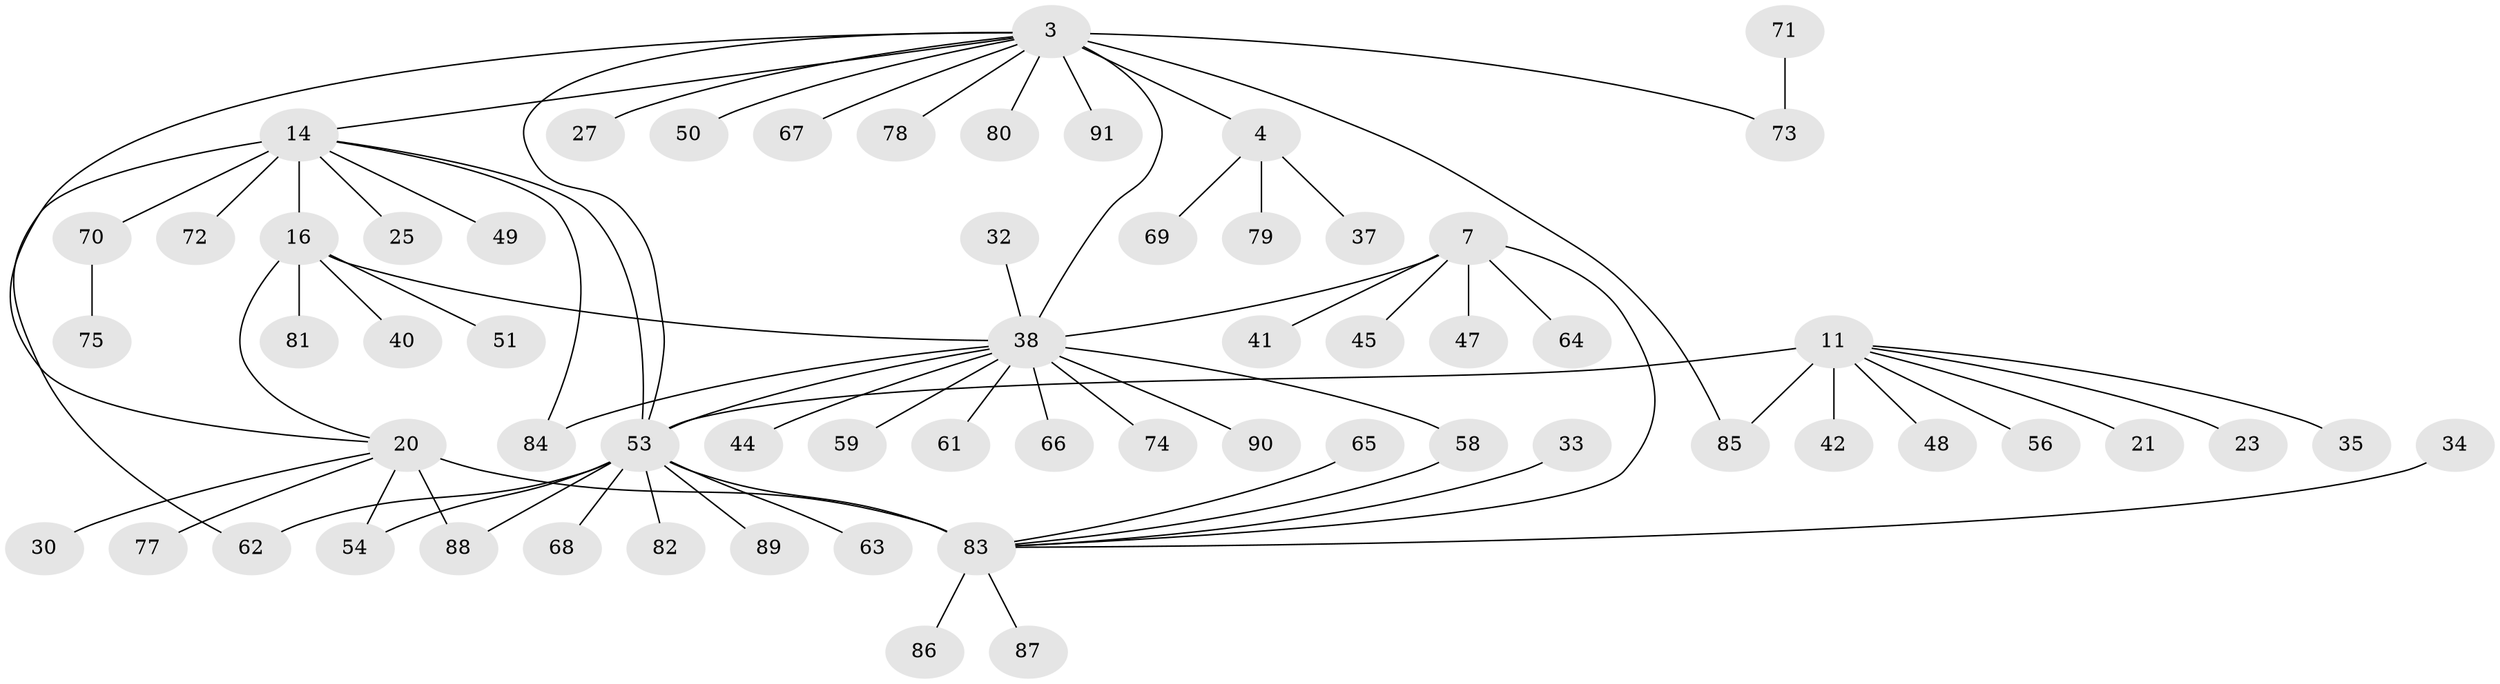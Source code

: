 // original degree distribution, {6: 0.03296703296703297, 7: 0.04395604395604396, 11: 0.01098901098901099, 3: 0.08791208791208792, 5: 0.03296703296703297, 10: 0.03296703296703297, 9: 0.02197802197802198, 4: 0.01098901098901099, 8: 0.02197802197802198, 1: 0.5494505494505495, 2: 0.15384615384615385}
// Generated by graph-tools (version 1.1) at 2025/59/03/04/25 21:59:15]
// undirected, 63 vertices, 74 edges
graph export_dot {
graph [start="1"]
  node [color=gray90,style=filled];
  3 [super="+2"];
  4 [super="+1"];
  7 [super="+5"];
  11 [super="+10"];
  14 [super="+13"];
  16 [super="+15"];
  20 [super="+17"];
  21;
  23;
  25;
  27;
  30;
  32 [super="+26"];
  33;
  34;
  35;
  37;
  38 [super="+8"];
  40;
  41;
  42 [super="+31"];
  44;
  45;
  47;
  48;
  49;
  50;
  51;
  53 [super="+36+12"];
  54 [super="+22"];
  56;
  58;
  59;
  61 [super="+24"];
  62 [super="+52"];
  63 [super="+39"];
  64;
  65;
  66;
  67 [super="+43"];
  68;
  69;
  70;
  71;
  72;
  73 [super="+46"];
  74 [super="+60"];
  75;
  77;
  78;
  79;
  80;
  81;
  82 [super="+57"];
  83 [super="+19"];
  84;
  85 [super="+76"];
  86;
  87;
  88;
  89;
  90;
  91;
  3 -- 4 [weight=4];
  3 -- 27;
  3 -- 78;
  3 -- 80;
  3 -- 91;
  3 -- 20;
  3 -- 50;
  3 -- 14;
  3 -- 53;
  3 -- 38;
  3 -- 85;
  3 -- 73;
  3 -- 67;
  4 -- 69;
  4 -- 37;
  4 -- 79;
  7 -- 45;
  7 -- 64;
  7 -- 41;
  7 -- 47;
  7 -- 38 [weight=4];
  7 -- 83;
  11 -- 23;
  11 -- 35;
  11 -- 48;
  11 -- 21;
  11 -- 56;
  11 -- 53 [weight=4];
  11 -- 85;
  11 -- 42;
  14 -- 16 [weight=4];
  14 -- 25;
  14 -- 49;
  14 -- 70;
  14 -- 84;
  14 -- 72;
  14 -- 53;
  14 -- 62;
  16 -- 40;
  16 -- 81;
  16 -- 51;
  16 -- 20;
  16 -- 38;
  20 -- 77;
  20 -- 88;
  20 -- 30;
  20 -- 54;
  20 -- 83 [weight=4];
  32 -- 38;
  33 -- 83;
  34 -- 83;
  38 -- 53 [weight=3];
  38 -- 66;
  38 -- 58;
  38 -- 90;
  38 -- 44;
  38 -- 84;
  38 -- 59;
  38 -- 61;
  38 -- 74;
  53 -- 89;
  53 -- 68;
  53 -- 83 [weight=3];
  53 -- 54;
  53 -- 88;
  53 -- 62;
  53 -- 63;
  53 -- 82;
  58 -- 83;
  65 -- 83;
  70 -- 75;
  71 -- 73;
  83 -- 86;
  83 -- 87;
}
